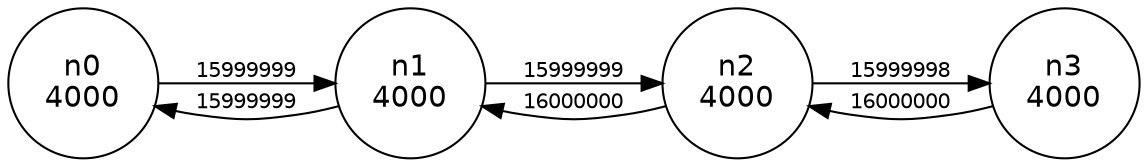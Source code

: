 digraph network {
rankdir=LR
node [fixedsize=true height=1 shape=circle fontname=Helvetica]
edge [fontsize=10 fontname=Helvetica]
n0 [label="n0\n4000"]
n1 [label="n1\n4000"]
n2 [label="n2\n4000"]
n3 [label="n3\n4000"]
n0 -> n1 [label="15999999"]
n1 -> n0 [label="15999999"]
n1 -> n2 [label="15999999"]
n2 -> n1 [label="16000000"]
n2 -> n3 [label="15999998"]
n3 -> n2 [label="16000000"]
}
